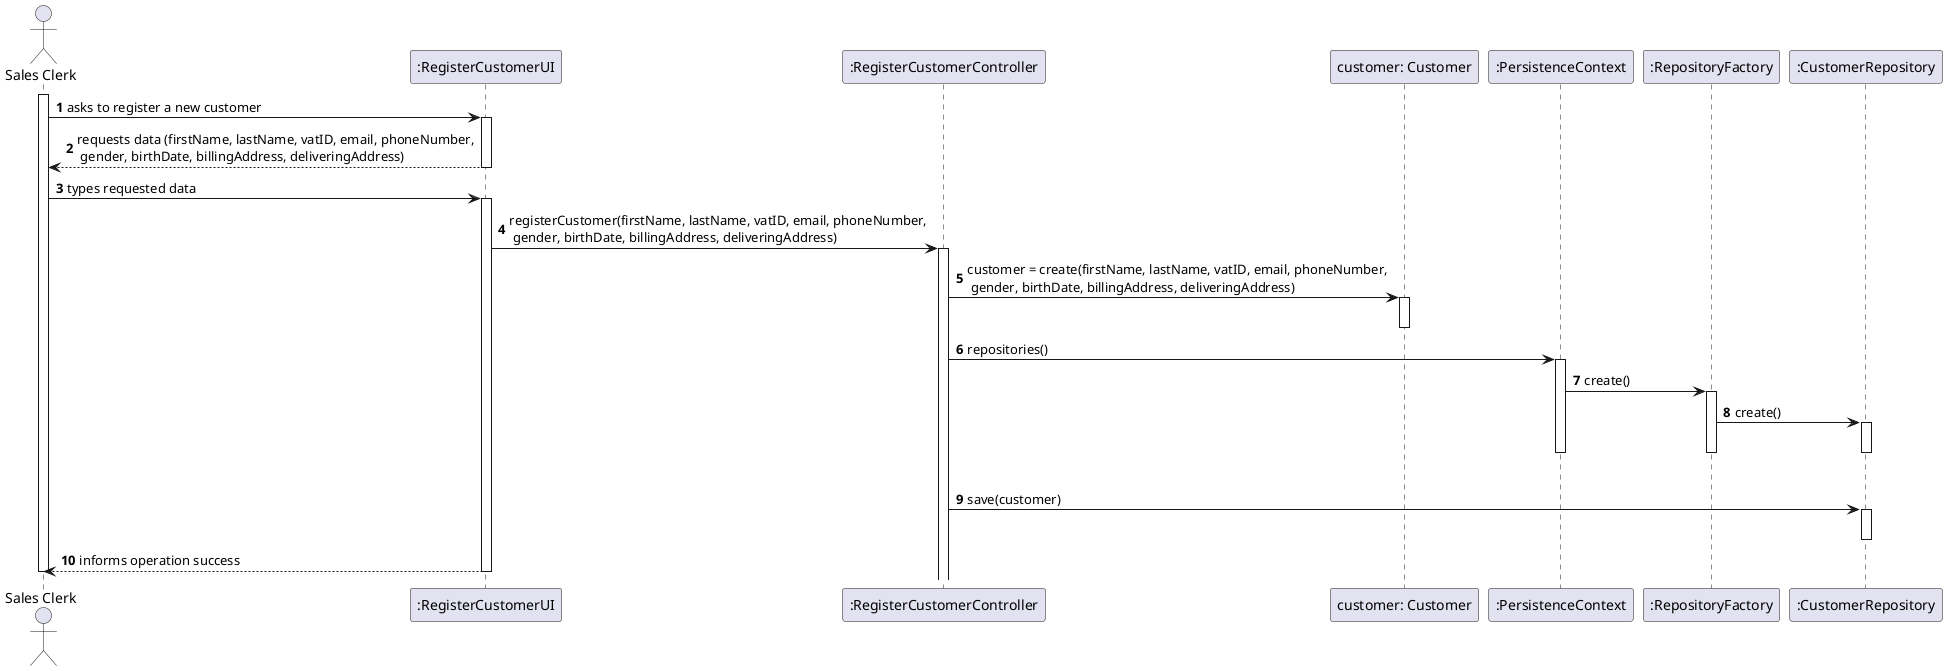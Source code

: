 @startuml
'https://plantuml.com/sequence-diagram

autonumber
'hide footbox
actor "Sales Clerk" as SC
participant ":RegisterCustomerUI" as RCUI
participant ":RegisterCustomerController" as RCC
participant "customer: Customer" as C
participant ":PersistenceContext" as PC
participant ":RepositoryFactory" as RF
participant ":CustomerRepository" as CR


autonumber
activate SC
SC -> RCUI: asks to register a new customer
activate RCUI
RCUI --> SC: requests data (firstName, lastName, vatID, email, phoneNumber,\n gender, birthDate, billingAddress, deliveringAddress)
deactivate RCUI


SC -> RCUI: types requested data
activate RCUI

RCUI -> RCC: registerCustomer(firstName, lastName, vatID, email, phoneNumber,\n gender, birthDate, billingAddress, deliveringAddress)

activate RCC
RCC -> C: customer = create(firstName, lastName, vatID, email, phoneNumber,\n gender, birthDate, billingAddress, deliveringAddress)
activate C
deactivate C
RCC -> PC : repositories()
activate PC
PC -> RF : create()
activate RF
RF -> CR : create()
activate CR
deactivate CR
deactivate RF
|||
deactivate PC

RCC -> CR: save(customer)
activate CR
deactivate CR

RCUI --> SC: informs operation success
deactivate RCUI
deactivate SC

@enduml
